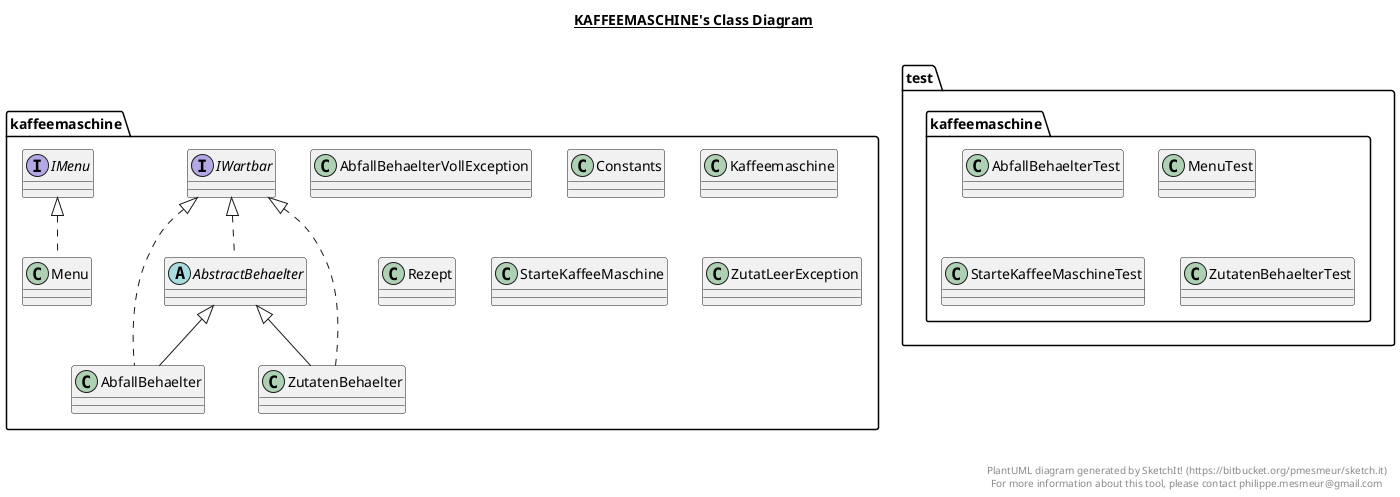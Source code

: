 @startuml

title __KAFFEEMASCHINE's Class Diagram__\n

  namespace kaffeemaschine {
    class kaffeemaschine.AbfallBehaelter {
    }
  }
  

  namespace kaffeemaschine {
    class kaffeemaschine.AbfallBehaelterVollException {
    }
  }
  

  namespace kaffeemaschine {
    abstract class kaffeemaschine.AbstractBehaelter {
    }
  }
  

  namespace kaffeemaschine {
    class kaffeemaschine.Constants {
    }
  }
  

  namespace kaffeemaschine {
    interface kaffeemaschine.IMenu {
    }
  }
  

  namespace kaffeemaschine {
    interface kaffeemaschine.IWartbar {
    }
  }
  

  namespace kaffeemaschine {
    class kaffeemaschine.Kaffeemaschine {
    }
  }
  

  namespace kaffeemaschine {
    class kaffeemaschine.Menu {
    }
  }
  

  namespace kaffeemaschine {
    class kaffeemaschine.Rezept {
    }
  }
  

  namespace kaffeemaschine {
    class kaffeemaschine.StarteKaffeeMaschine {
    }
  }
  

  namespace kaffeemaschine {
    class kaffeemaschine.ZutatLeerException {
    }
  }
  

  namespace kaffeemaschine {
    class kaffeemaschine.ZutatenBehaelter {
    }
  }
  

  namespace test.kaffeemaschine {
    class test.kaffeemaschine.AbfallBehaelterTest {
    }
  }
  

  namespace test.kaffeemaschine {
    class test.kaffeemaschine.MenuTest {
    }
  }
  

  namespace test.kaffeemaschine {
    class test.kaffeemaschine.StarteKaffeeMaschineTest {
    }
  }
  

  namespace test.kaffeemaschine {
    class test.kaffeemaschine.ZutatenBehaelterTest {
    }
  }
  

  kaffeemaschine.AbfallBehaelter .up.|> kaffeemaschine.IWartbar
  kaffeemaschine.AbfallBehaelter -up-|> kaffeemaschine.AbstractBehaelter
  kaffeemaschine.AbstractBehaelter .up.|> kaffeemaschine.IWartbar
  kaffeemaschine.Menu .up.|> kaffeemaschine.IMenu
  kaffeemaschine.ZutatenBehaelter .up.|> kaffeemaschine.IWartbar
  kaffeemaschine.ZutatenBehaelter -up-|> kaffeemaschine.AbstractBehaelter


right footer


PlantUML diagram generated by SketchIt! (https://bitbucket.org/pmesmeur/sketch.it)
For more information about this tool, please contact philippe.mesmeur@gmail.com
endfooter

@enduml
